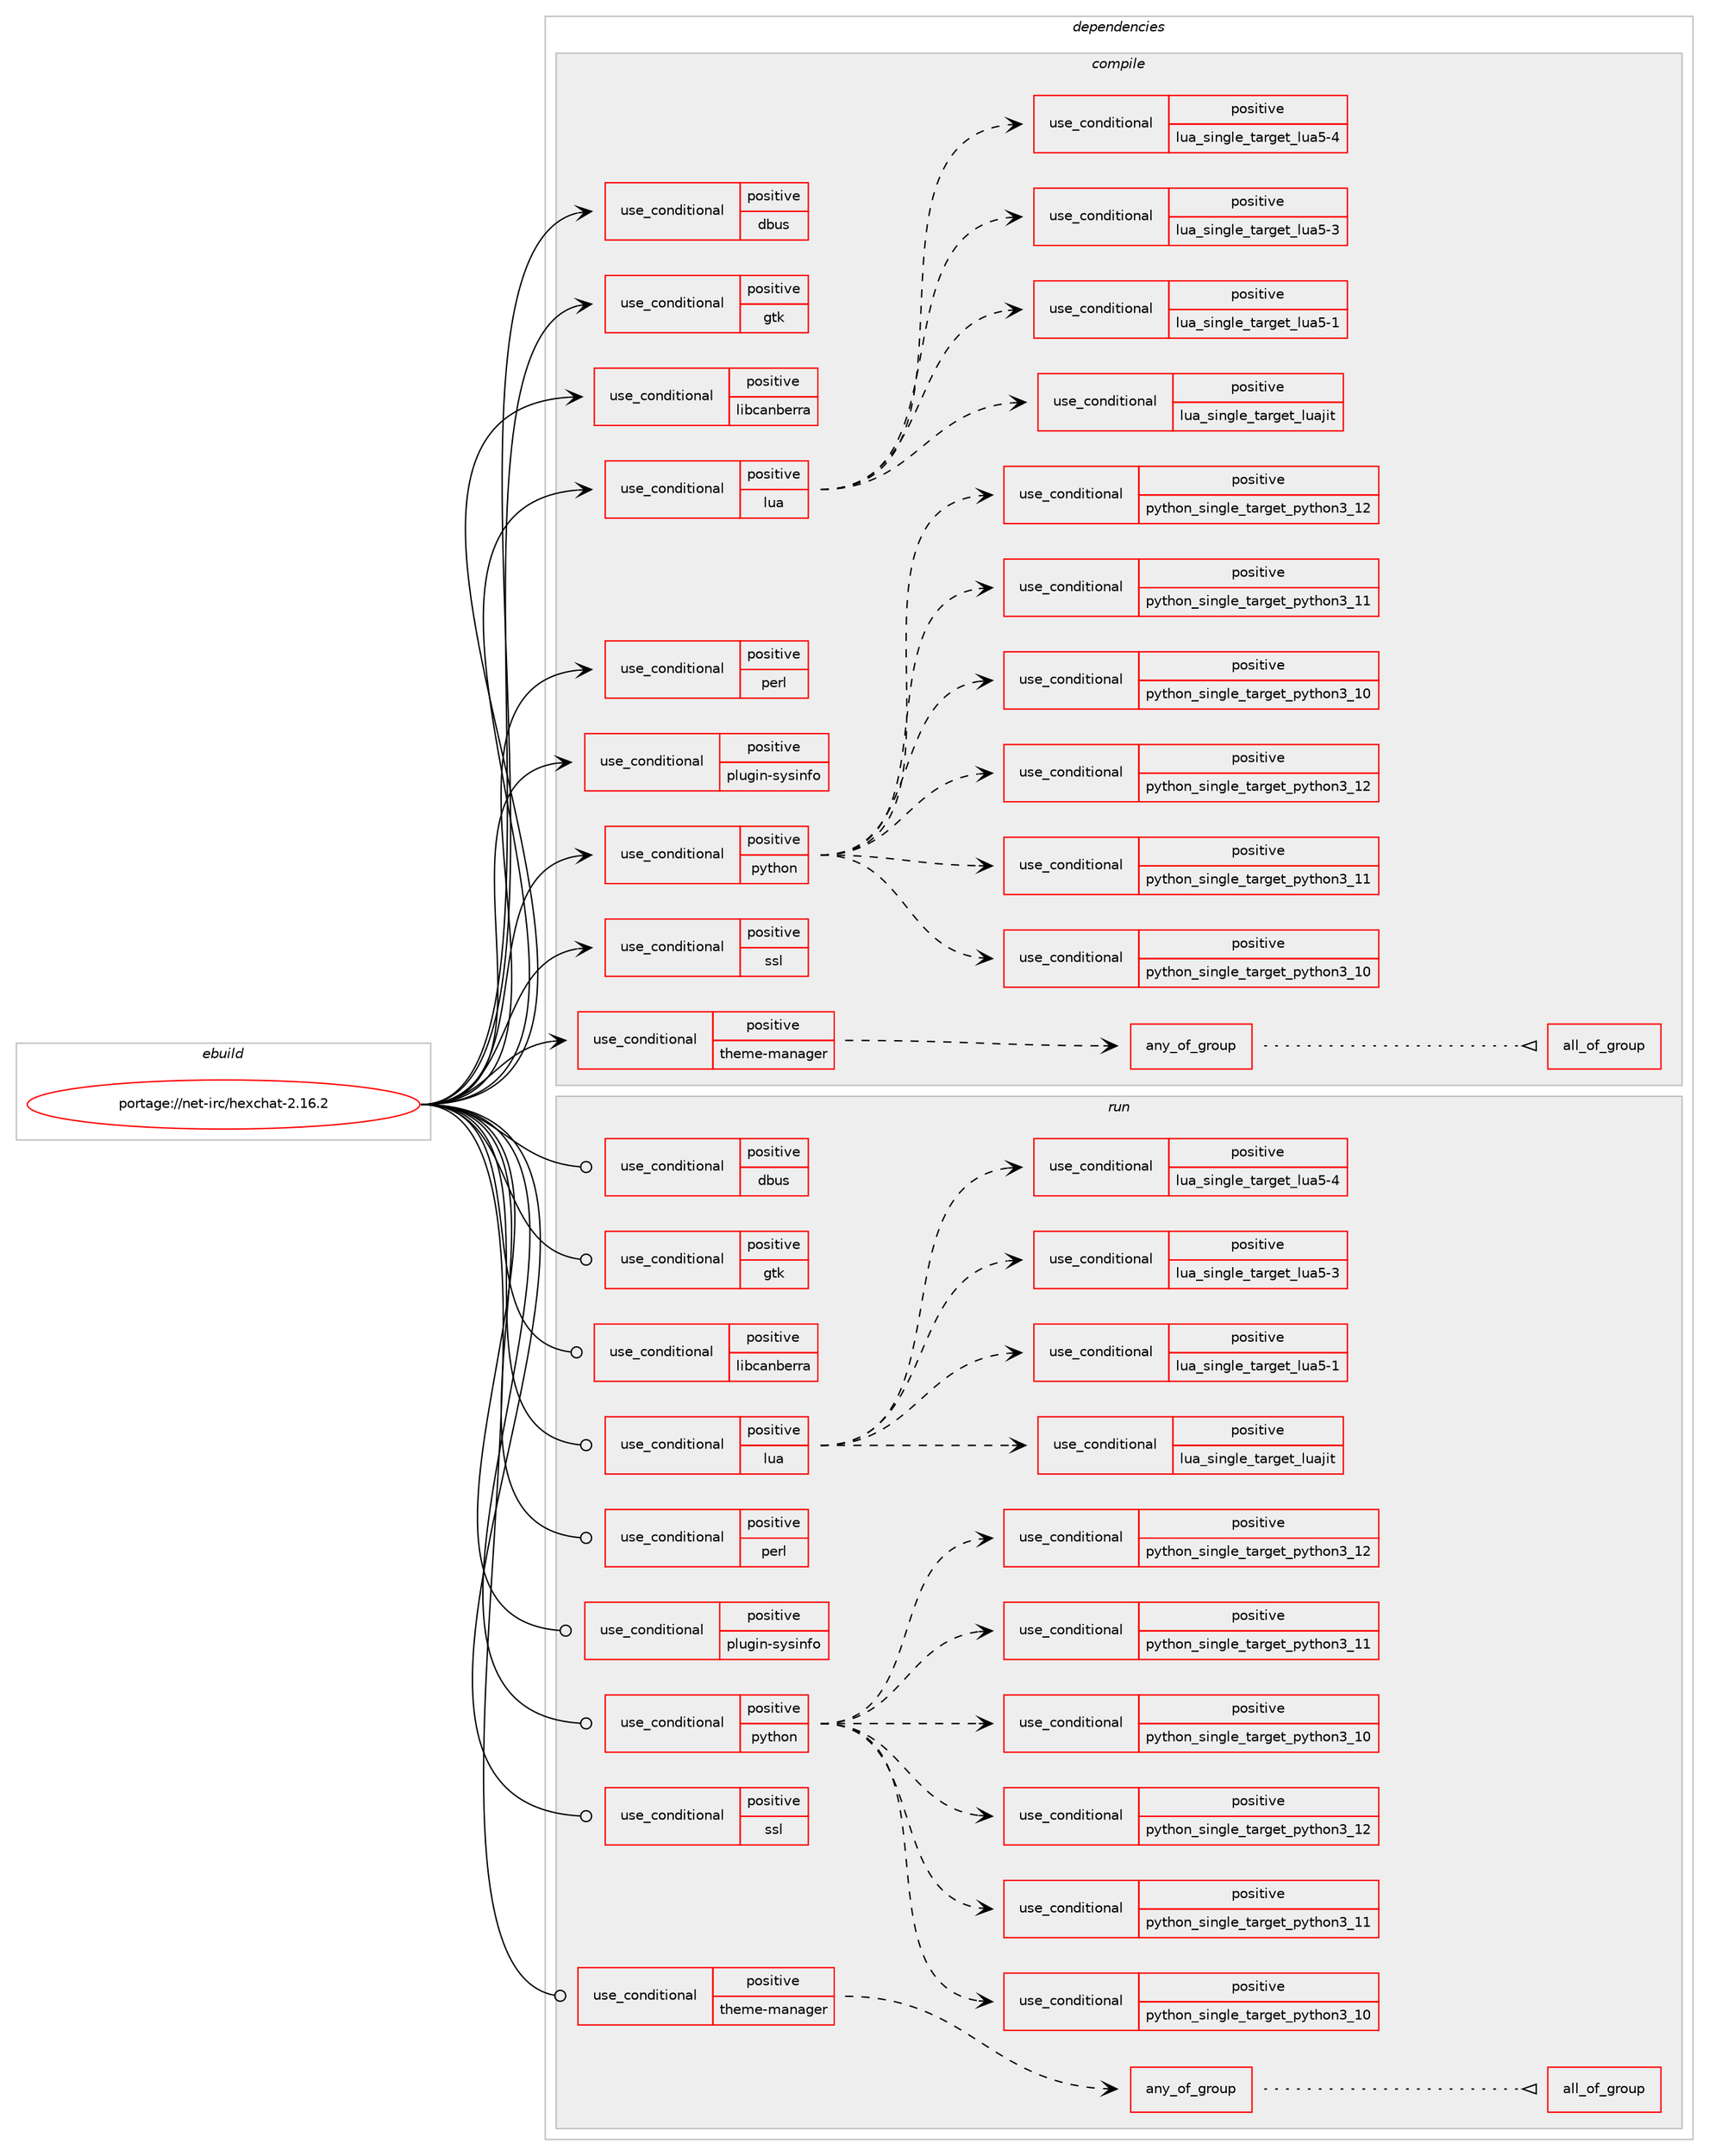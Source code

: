 digraph prolog {

# *************
# Graph options
# *************

newrank=true;
concentrate=true;
compound=true;
graph [rankdir=LR,fontname=Helvetica,fontsize=10,ranksep=1.5];#, ranksep=2.5, nodesep=0.2];
edge  [arrowhead=vee];
node  [fontname=Helvetica,fontsize=10];

# **********
# The ebuild
# **********

subgraph cluster_leftcol {
color=gray;
rank=same;
label=<<i>ebuild</i>>;
id [label="portage://net-irc/hexchat-2.16.2", color=red, width=4, href="../net-irc/hexchat-2.16.2.svg"];
}

# ****************
# The dependencies
# ****************

subgraph cluster_midcol {
color=gray;
label=<<i>dependencies</i>>;
subgraph cluster_compile {
fillcolor="#eeeeee";
style=filled;
label=<<i>compile</i>>;
subgraph cond89898 {
dependency181147 [label=<<TABLE BORDER="0" CELLBORDER="1" CELLSPACING="0" CELLPADDING="4"><TR><TD ROWSPAN="3" CELLPADDING="10">use_conditional</TD></TR><TR><TD>positive</TD></TR><TR><TD>dbus</TD></TR></TABLE>>, shape=none, color=red];
# *** BEGIN UNKNOWN DEPENDENCY TYPE (TODO) ***
# dependency181147 -> package_dependency(portage://net-irc/hexchat-2.16.2,install,no,dev-libs,dbus-glib,none,[,,],[],[])
# *** END UNKNOWN DEPENDENCY TYPE (TODO) ***

}
id:e -> dependency181147:w [weight=20,style="solid",arrowhead="vee"];
subgraph cond89899 {
dependency181148 [label=<<TABLE BORDER="0" CELLBORDER="1" CELLSPACING="0" CELLPADDING="4"><TR><TD ROWSPAN="3" CELLPADDING="10">use_conditional</TD></TR><TR><TD>positive</TD></TR><TR><TD>gtk</TD></TR></TABLE>>, shape=none, color=red];
# *** BEGIN UNKNOWN DEPENDENCY TYPE (TODO) ***
# dependency181148 -> package_dependency(portage://net-irc/hexchat-2.16.2,install,no,x11-libs,gdk-pixbuf,none,[,,],[slot(2)],[])
# *** END UNKNOWN DEPENDENCY TYPE (TODO) ***

# *** BEGIN UNKNOWN DEPENDENCY TYPE (TODO) ***
# dependency181148 -> package_dependency(portage://net-irc/hexchat-2.16.2,install,no,x11-libs,gtk+,none,[,,],[slot(2)],[])
# *** END UNKNOWN DEPENDENCY TYPE (TODO) ***

# *** BEGIN UNKNOWN DEPENDENCY TYPE (TODO) ***
# dependency181148 -> package_dependency(portage://net-irc/hexchat-2.16.2,install,no,x11-libs,libX11,none,[,,],[],[])
# *** END UNKNOWN DEPENDENCY TYPE (TODO) ***

# *** BEGIN UNKNOWN DEPENDENCY TYPE (TODO) ***
# dependency181148 -> package_dependency(portage://net-irc/hexchat-2.16.2,install,no,x11-libs,pango,none,[,,],[],[])
# *** END UNKNOWN DEPENDENCY TYPE (TODO) ***

}
id:e -> dependency181148:w [weight=20,style="solid",arrowhead="vee"];
subgraph cond89900 {
dependency181149 [label=<<TABLE BORDER="0" CELLBORDER="1" CELLSPACING="0" CELLPADDING="4"><TR><TD ROWSPAN="3" CELLPADDING="10">use_conditional</TD></TR><TR><TD>positive</TD></TR><TR><TD>libcanberra</TD></TR></TABLE>>, shape=none, color=red];
# *** BEGIN UNKNOWN DEPENDENCY TYPE (TODO) ***
# dependency181149 -> package_dependency(portage://net-irc/hexchat-2.16.2,install,no,media-libs,libcanberra,none,[,,],[],[])
# *** END UNKNOWN DEPENDENCY TYPE (TODO) ***

}
id:e -> dependency181149:w [weight=20,style="solid",arrowhead="vee"];
subgraph cond89901 {
dependency181150 [label=<<TABLE BORDER="0" CELLBORDER="1" CELLSPACING="0" CELLPADDING="4"><TR><TD ROWSPAN="3" CELLPADDING="10">use_conditional</TD></TR><TR><TD>positive</TD></TR><TR><TD>lua</TD></TR></TABLE>>, shape=none, color=red];
subgraph cond89902 {
dependency181151 [label=<<TABLE BORDER="0" CELLBORDER="1" CELLSPACING="0" CELLPADDING="4"><TR><TD ROWSPAN="3" CELLPADDING="10">use_conditional</TD></TR><TR><TD>positive</TD></TR><TR><TD>lua_single_target_luajit</TD></TR></TABLE>>, shape=none, color=red];
# *** BEGIN UNKNOWN DEPENDENCY TYPE (TODO) ***
# dependency181151 -> package_dependency(portage://net-irc/hexchat-2.16.2,install,no,dev-lang,luajit,none,[,,],any_same_slot,[])
# *** END UNKNOWN DEPENDENCY TYPE (TODO) ***

}
dependency181150:e -> dependency181151:w [weight=20,style="dashed",arrowhead="vee"];
subgraph cond89903 {
dependency181152 [label=<<TABLE BORDER="0" CELLBORDER="1" CELLSPACING="0" CELLPADDING="4"><TR><TD ROWSPAN="3" CELLPADDING="10">use_conditional</TD></TR><TR><TD>positive</TD></TR><TR><TD>lua_single_target_lua5-1</TD></TR></TABLE>>, shape=none, color=red];
# *** BEGIN UNKNOWN DEPENDENCY TYPE (TODO) ***
# dependency181152 -> package_dependency(portage://net-irc/hexchat-2.16.2,install,no,dev-lang,lua,none,[,,],[slot(5.1)],[])
# *** END UNKNOWN DEPENDENCY TYPE (TODO) ***

}
dependency181150:e -> dependency181152:w [weight=20,style="dashed",arrowhead="vee"];
subgraph cond89904 {
dependency181153 [label=<<TABLE BORDER="0" CELLBORDER="1" CELLSPACING="0" CELLPADDING="4"><TR><TD ROWSPAN="3" CELLPADDING="10">use_conditional</TD></TR><TR><TD>positive</TD></TR><TR><TD>lua_single_target_lua5-3</TD></TR></TABLE>>, shape=none, color=red];
# *** BEGIN UNKNOWN DEPENDENCY TYPE (TODO) ***
# dependency181153 -> package_dependency(portage://net-irc/hexchat-2.16.2,install,no,dev-lang,lua,none,[,,],[slot(5.3)],[])
# *** END UNKNOWN DEPENDENCY TYPE (TODO) ***

}
dependency181150:e -> dependency181153:w [weight=20,style="dashed",arrowhead="vee"];
subgraph cond89905 {
dependency181154 [label=<<TABLE BORDER="0" CELLBORDER="1" CELLSPACING="0" CELLPADDING="4"><TR><TD ROWSPAN="3" CELLPADDING="10">use_conditional</TD></TR><TR><TD>positive</TD></TR><TR><TD>lua_single_target_lua5-4</TD></TR></TABLE>>, shape=none, color=red];
# *** BEGIN UNKNOWN DEPENDENCY TYPE (TODO) ***
# dependency181154 -> package_dependency(portage://net-irc/hexchat-2.16.2,install,no,dev-lang,lua,none,[,,],[slot(5.4)],[])
# *** END UNKNOWN DEPENDENCY TYPE (TODO) ***

}
dependency181150:e -> dependency181154:w [weight=20,style="dashed",arrowhead="vee"];
}
id:e -> dependency181150:w [weight=20,style="solid",arrowhead="vee"];
subgraph cond89906 {
dependency181155 [label=<<TABLE BORDER="0" CELLBORDER="1" CELLSPACING="0" CELLPADDING="4"><TR><TD ROWSPAN="3" CELLPADDING="10">use_conditional</TD></TR><TR><TD>positive</TD></TR><TR><TD>perl</TD></TR></TABLE>>, shape=none, color=red];
# *** BEGIN UNKNOWN DEPENDENCY TYPE (TODO) ***
# dependency181155 -> package_dependency(portage://net-irc/hexchat-2.16.2,install,no,dev-lang,perl,none,[,,],any_same_slot,[])
# *** END UNKNOWN DEPENDENCY TYPE (TODO) ***

}
id:e -> dependency181155:w [weight=20,style="solid",arrowhead="vee"];
subgraph cond89907 {
dependency181156 [label=<<TABLE BORDER="0" CELLBORDER="1" CELLSPACING="0" CELLPADDING="4"><TR><TD ROWSPAN="3" CELLPADDING="10">use_conditional</TD></TR><TR><TD>positive</TD></TR><TR><TD>plugin-sysinfo</TD></TR></TABLE>>, shape=none, color=red];
# *** BEGIN UNKNOWN DEPENDENCY TYPE (TODO) ***
# dependency181156 -> package_dependency(portage://net-irc/hexchat-2.16.2,install,no,sys-apps,pciutils,none,[,,],[],[])
# *** END UNKNOWN DEPENDENCY TYPE (TODO) ***

}
id:e -> dependency181156:w [weight=20,style="solid",arrowhead="vee"];
subgraph cond89908 {
dependency181157 [label=<<TABLE BORDER="0" CELLBORDER="1" CELLSPACING="0" CELLPADDING="4"><TR><TD ROWSPAN="3" CELLPADDING="10">use_conditional</TD></TR><TR><TD>positive</TD></TR><TR><TD>python</TD></TR></TABLE>>, shape=none, color=red];
subgraph cond89909 {
dependency181158 [label=<<TABLE BORDER="0" CELLBORDER="1" CELLSPACING="0" CELLPADDING="4"><TR><TD ROWSPAN="3" CELLPADDING="10">use_conditional</TD></TR><TR><TD>positive</TD></TR><TR><TD>python_single_target_python3_10</TD></TR></TABLE>>, shape=none, color=red];
# *** BEGIN UNKNOWN DEPENDENCY TYPE (TODO) ***
# dependency181158 -> package_dependency(portage://net-irc/hexchat-2.16.2,install,no,dev-lang,python,none,[,,],[slot(3.10)],[])
# *** END UNKNOWN DEPENDENCY TYPE (TODO) ***

}
dependency181157:e -> dependency181158:w [weight=20,style="dashed",arrowhead="vee"];
subgraph cond89910 {
dependency181159 [label=<<TABLE BORDER="0" CELLBORDER="1" CELLSPACING="0" CELLPADDING="4"><TR><TD ROWSPAN="3" CELLPADDING="10">use_conditional</TD></TR><TR><TD>positive</TD></TR><TR><TD>python_single_target_python3_11</TD></TR></TABLE>>, shape=none, color=red];
# *** BEGIN UNKNOWN DEPENDENCY TYPE (TODO) ***
# dependency181159 -> package_dependency(portage://net-irc/hexchat-2.16.2,install,no,dev-lang,python,none,[,,],[slot(3.11)],[])
# *** END UNKNOWN DEPENDENCY TYPE (TODO) ***

}
dependency181157:e -> dependency181159:w [weight=20,style="dashed",arrowhead="vee"];
subgraph cond89911 {
dependency181160 [label=<<TABLE BORDER="0" CELLBORDER="1" CELLSPACING="0" CELLPADDING="4"><TR><TD ROWSPAN="3" CELLPADDING="10">use_conditional</TD></TR><TR><TD>positive</TD></TR><TR><TD>python_single_target_python3_12</TD></TR></TABLE>>, shape=none, color=red];
# *** BEGIN UNKNOWN DEPENDENCY TYPE (TODO) ***
# dependency181160 -> package_dependency(portage://net-irc/hexchat-2.16.2,install,no,dev-lang,python,none,[,,],[slot(3.12)],[])
# *** END UNKNOWN DEPENDENCY TYPE (TODO) ***

}
dependency181157:e -> dependency181160:w [weight=20,style="dashed",arrowhead="vee"];
subgraph cond89912 {
dependency181161 [label=<<TABLE BORDER="0" CELLBORDER="1" CELLSPACING="0" CELLPADDING="4"><TR><TD ROWSPAN="3" CELLPADDING="10">use_conditional</TD></TR><TR><TD>positive</TD></TR><TR><TD>python_single_target_python3_10</TD></TR></TABLE>>, shape=none, color=red];
# *** BEGIN UNKNOWN DEPENDENCY TYPE (TODO) ***
# dependency181161 -> package_dependency(portage://net-irc/hexchat-2.16.2,install,no,dev-python,cffi,none,[,,],[],[use(enable(python_targets_python3_10),negative)])
# *** END UNKNOWN DEPENDENCY TYPE (TODO) ***

}
dependency181157:e -> dependency181161:w [weight=20,style="dashed",arrowhead="vee"];
subgraph cond89913 {
dependency181162 [label=<<TABLE BORDER="0" CELLBORDER="1" CELLSPACING="0" CELLPADDING="4"><TR><TD ROWSPAN="3" CELLPADDING="10">use_conditional</TD></TR><TR><TD>positive</TD></TR><TR><TD>python_single_target_python3_11</TD></TR></TABLE>>, shape=none, color=red];
# *** BEGIN UNKNOWN DEPENDENCY TYPE (TODO) ***
# dependency181162 -> package_dependency(portage://net-irc/hexchat-2.16.2,install,no,dev-python,cffi,none,[,,],[],[use(enable(python_targets_python3_11),negative)])
# *** END UNKNOWN DEPENDENCY TYPE (TODO) ***

}
dependency181157:e -> dependency181162:w [weight=20,style="dashed",arrowhead="vee"];
subgraph cond89914 {
dependency181163 [label=<<TABLE BORDER="0" CELLBORDER="1" CELLSPACING="0" CELLPADDING="4"><TR><TD ROWSPAN="3" CELLPADDING="10">use_conditional</TD></TR><TR><TD>positive</TD></TR><TR><TD>python_single_target_python3_12</TD></TR></TABLE>>, shape=none, color=red];
# *** BEGIN UNKNOWN DEPENDENCY TYPE (TODO) ***
# dependency181163 -> package_dependency(portage://net-irc/hexchat-2.16.2,install,no,dev-python,cffi,none,[,,],[],[use(enable(python_targets_python3_12),negative)])
# *** END UNKNOWN DEPENDENCY TYPE (TODO) ***

}
dependency181157:e -> dependency181163:w [weight=20,style="dashed",arrowhead="vee"];
}
id:e -> dependency181157:w [weight=20,style="solid",arrowhead="vee"];
subgraph cond89915 {
dependency181164 [label=<<TABLE BORDER="0" CELLBORDER="1" CELLSPACING="0" CELLPADDING="4"><TR><TD ROWSPAN="3" CELLPADDING="10">use_conditional</TD></TR><TR><TD>positive</TD></TR><TR><TD>ssl</TD></TR></TABLE>>, shape=none, color=red];
# *** BEGIN UNKNOWN DEPENDENCY TYPE (TODO) ***
# dependency181164 -> package_dependency(portage://net-irc/hexchat-2.16.2,install,no,dev-libs,openssl,none,[,,],[slot(0),equal],[])
# *** END UNKNOWN DEPENDENCY TYPE (TODO) ***

}
id:e -> dependency181164:w [weight=20,style="solid",arrowhead="vee"];
subgraph cond89916 {
dependency181165 [label=<<TABLE BORDER="0" CELLBORDER="1" CELLSPACING="0" CELLPADDING="4"><TR><TD ROWSPAN="3" CELLPADDING="10">use_conditional</TD></TR><TR><TD>positive</TD></TR><TR><TD>theme-manager</TD></TR></TABLE>>, shape=none, color=red];
subgraph any2392 {
dependency181166 [label=<<TABLE BORDER="0" CELLBORDER="1" CELLSPACING="0" CELLPADDING="4"><TR><TD CELLPADDING="10">any_of_group</TD></TR></TABLE>>, shape=none, color=red];subgraph all176 {
dependency181167 [label=<<TABLE BORDER="0" CELLBORDER="1" CELLSPACING="0" CELLPADDING="4"><TR><TD CELLPADDING="10">all_of_group</TD></TR></TABLE>>, shape=none, color=red];# *** BEGIN UNKNOWN DEPENDENCY TYPE (TODO) ***
# dependency181167 -> package_dependency(portage://net-irc/hexchat-2.16.2,install,no,dev-lang,mono,none,[,,],[],[use(enable(minimal),none)])
# *** END UNKNOWN DEPENDENCY TYPE (TODO) ***

# *** BEGIN UNKNOWN DEPENDENCY TYPE (TODO) ***
# dependency181167 -> package_dependency(portage://net-irc/hexchat-2.16.2,install,no,dev-dotnet,libgdiplus,none,[,,],[],[])
# *** END UNKNOWN DEPENDENCY TYPE (TODO) ***

}
dependency181166:e -> dependency181167:w [weight=20,style="dotted",arrowhead="oinv"];
# *** BEGIN UNKNOWN DEPENDENCY TYPE (TODO) ***
# dependency181166 -> package_dependency(portage://net-irc/hexchat-2.16.2,install,no,dev-lang,mono,none,[,,],[],[use(disable(minimal),none)])
# *** END UNKNOWN DEPENDENCY TYPE (TODO) ***

}
dependency181165:e -> dependency181166:w [weight=20,style="dashed",arrowhead="vee"];
}
id:e -> dependency181165:w [weight=20,style="solid",arrowhead="vee"];
# *** BEGIN UNKNOWN DEPENDENCY TYPE (TODO) ***
# id -> package_dependency(portage://net-irc/hexchat-2.16.2,install,no,dev-libs,glib,none,[,,],[slot(2)],[])
# *** END UNKNOWN DEPENDENCY TYPE (TODO) ***

# *** BEGIN UNKNOWN DEPENDENCY TYPE (TODO) ***
# id -> package_dependency(portage://net-irc/hexchat-2.16.2,install,no,dev-util,desktop-file-utils,none,[,,],[],[])
# *** END UNKNOWN DEPENDENCY TYPE (TODO) ***

# *** BEGIN UNKNOWN DEPENDENCY TYPE (TODO) ***
# id -> package_dependency(portage://net-irc/hexchat-2.16.2,install,no,x11-misc,shared-mime-info,none,[,,],[],[])
# *** END UNKNOWN DEPENDENCY TYPE (TODO) ***

}
subgraph cluster_compileandrun {
fillcolor="#eeeeee";
style=filled;
label=<<i>compile and run</i>>;
}
subgraph cluster_run {
fillcolor="#eeeeee";
style=filled;
label=<<i>run</i>>;
subgraph cond89917 {
dependency181168 [label=<<TABLE BORDER="0" CELLBORDER="1" CELLSPACING="0" CELLPADDING="4"><TR><TD ROWSPAN="3" CELLPADDING="10">use_conditional</TD></TR><TR><TD>positive</TD></TR><TR><TD>dbus</TD></TR></TABLE>>, shape=none, color=red];
# *** BEGIN UNKNOWN DEPENDENCY TYPE (TODO) ***
# dependency181168 -> package_dependency(portage://net-irc/hexchat-2.16.2,run,no,dev-libs,dbus-glib,none,[,,],[],[])
# *** END UNKNOWN DEPENDENCY TYPE (TODO) ***

}
id:e -> dependency181168:w [weight=20,style="solid",arrowhead="odot"];
subgraph cond89918 {
dependency181169 [label=<<TABLE BORDER="0" CELLBORDER="1" CELLSPACING="0" CELLPADDING="4"><TR><TD ROWSPAN="3" CELLPADDING="10">use_conditional</TD></TR><TR><TD>positive</TD></TR><TR><TD>gtk</TD></TR></TABLE>>, shape=none, color=red];
# *** BEGIN UNKNOWN DEPENDENCY TYPE (TODO) ***
# dependency181169 -> package_dependency(portage://net-irc/hexchat-2.16.2,run,no,x11-libs,gdk-pixbuf,none,[,,],[slot(2)],[])
# *** END UNKNOWN DEPENDENCY TYPE (TODO) ***

# *** BEGIN UNKNOWN DEPENDENCY TYPE (TODO) ***
# dependency181169 -> package_dependency(portage://net-irc/hexchat-2.16.2,run,no,x11-libs,gtk+,none,[,,],[slot(2)],[])
# *** END UNKNOWN DEPENDENCY TYPE (TODO) ***

# *** BEGIN UNKNOWN DEPENDENCY TYPE (TODO) ***
# dependency181169 -> package_dependency(portage://net-irc/hexchat-2.16.2,run,no,x11-libs,libX11,none,[,,],[],[])
# *** END UNKNOWN DEPENDENCY TYPE (TODO) ***

# *** BEGIN UNKNOWN DEPENDENCY TYPE (TODO) ***
# dependency181169 -> package_dependency(portage://net-irc/hexchat-2.16.2,run,no,x11-libs,pango,none,[,,],[],[])
# *** END UNKNOWN DEPENDENCY TYPE (TODO) ***

}
id:e -> dependency181169:w [weight=20,style="solid",arrowhead="odot"];
subgraph cond89919 {
dependency181170 [label=<<TABLE BORDER="0" CELLBORDER="1" CELLSPACING="0" CELLPADDING="4"><TR><TD ROWSPAN="3" CELLPADDING="10">use_conditional</TD></TR><TR><TD>positive</TD></TR><TR><TD>libcanberra</TD></TR></TABLE>>, shape=none, color=red];
# *** BEGIN UNKNOWN DEPENDENCY TYPE (TODO) ***
# dependency181170 -> package_dependency(portage://net-irc/hexchat-2.16.2,run,no,media-libs,libcanberra,none,[,,],[],[])
# *** END UNKNOWN DEPENDENCY TYPE (TODO) ***

}
id:e -> dependency181170:w [weight=20,style="solid",arrowhead="odot"];
subgraph cond89920 {
dependency181171 [label=<<TABLE BORDER="0" CELLBORDER="1" CELLSPACING="0" CELLPADDING="4"><TR><TD ROWSPAN="3" CELLPADDING="10">use_conditional</TD></TR><TR><TD>positive</TD></TR><TR><TD>lua</TD></TR></TABLE>>, shape=none, color=red];
subgraph cond89921 {
dependency181172 [label=<<TABLE BORDER="0" CELLBORDER="1" CELLSPACING="0" CELLPADDING="4"><TR><TD ROWSPAN="3" CELLPADDING="10">use_conditional</TD></TR><TR><TD>positive</TD></TR><TR><TD>lua_single_target_luajit</TD></TR></TABLE>>, shape=none, color=red];
# *** BEGIN UNKNOWN DEPENDENCY TYPE (TODO) ***
# dependency181172 -> package_dependency(portage://net-irc/hexchat-2.16.2,run,no,dev-lang,luajit,none,[,,],any_same_slot,[])
# *** END UNKNOWN DEPENDENCY TYPE (TODO) ***

}
dependency181171:e -> dependency181172:w [weight=20,style="dashed",arrowhead="vee"];
subgraph cond89922 {
dependency181173 [label=<<TABLE BORDER="0" CELLBORDER="1" CELLSPACING="0" CELLPADDING="4"><TR><TD ROWSPAN="3" CELLPADDING="10">use_conditional</TD></TR><TR><TD>positive</TD></TR><TR><TD>lua_single_target_lua5-1</TD></TR></TABLE>>, shape=none, color=red];
# *** BEGIN UNKNOWN DEPENDENCY TYPE (TODO) ***
# dependency181173 -> package_dependency(portage://net-irc/hexchat-2.16.2,run,no,dev-lang,lua,none,[,,],[slot(5.1)],[])
# *** END UNKNOWN DEPENDENCY TYPE (TODO) ***

}
dependency181171:e -> dependency181173:w [weight=20,style="dashed",arrowhead="vee"];
subgraph cond89923 {
dependency181174 [label=<<TABLE BORDER="0" CELLBORDER="1" CELLSPACING="0" CELLPADDING="4"><TR><TD ROWSPAN="3" CELLPADDING="10">use_conditional</TD></TR><TR><TD>positive</TD></TR><TR><TD>lua_single_target_lua5-3</TD></TR></TABLE>>, shape=none, color=red];
# *** BEGIN UNKNOWN DEPENDENCY TYPE (TODO) ***
# dependency181174 -> package_dependency(portage://net-irc/hexchat-2.16.2,run,no,dev-lang,lua,none,[,,],[slot(5.3)],[])
# *** END UNKNOWN DEPENDENCY TYPE (TODO) ***

}
dependency181171:e -> dependency181174:w [weight=20,style="dashed",arrowhead="vee"];
subgraph cond89924 {
dependency181175 [label=<<TABLE BORDER="0" CELLBORDER="1" CELLSPACING="0" CELLPADDING="4"><TR><TD ROWSPAN="3" CELLPADDING="10">use_conditional</TD></TR><TR><TD>positive</TD></TR><TR><TD>lua_single_target_lua5-4</TD></TR></TABLE>>, shape=none, color=red];
# *** BEGIN UNKNOWN DEPENDENCY TYPE (TODO) ***
# dependency181175 -> package_dependency(portage://net-irc/hexchat-2.16.2,run,no,dev-lang,lua,none,[,,],[slot(5.4)],[])
# *** END UNKNOWN DEPENDENCY TYPE (TODO) ***

}
dependency181171:e -> dependency181175:w [weight=20,style="dashed",arrowhead="vee"];
}
id:e -> dependency181171:w [weight=20,style="solid",arrowhead="odot"];
subgraph cond89925 {
dependency181176 [label=<<TABLE BORDER="0" CELLBORDER="1" CELLSPACING="0" CELLPADDING="4"><TR><TD ROWSPAN="3" CELLPADDING="10">use_conditional</TD></TR><TR><TD>positive</TD></TR><TR><TD>perl</TD></TR></TABLE>>, shape=none, color=red];
# *** BEGIN UNKNOWN DEPENDENCY TYPE (TODO) ***
# dependency181176 -> package_dependency(portage://net-irc/hexchat-2.16.2,run,no,dev-lang,perl,none,[,,],any_same_slot,[])
# *** END UNKNOWN DEPENDENCY TYPE (TODO) ***

}
id:e -> dependency181176:w [weight=20,style="solid",arrowhead="odot"];
subgraph cond89926 {
dependency181177 [label=<<TABLE BORDER="0" CELLBORDER="1" CELLSPACING="0" CELLPADDING="4"><TR><TD ROWSPAN="3" CELLPADDING="10">use_conditional</TD></TR><TR><TD>positive</TD></TR><TR><TD>plugin-sysinfo</TD></TR></TABLE>>, shape=none, color=red];
# *** BEGIN UNKNOWN DEPENDENCY TYPE (TODO) ***
# dependency181177 -> package_dependency(portage://net-irc/hexchat-2.16.2,run,no,sys-apps,pciutils,none,[,,],[],[])
# *** END UNKNOWN DEPENDENCY TYPE (TODO) ***

}
id:e -> dependency181177:w [weight=20,style="solid",arrowhead="odot"];
subgraph cond89927 {
dependency181178 [label=<<TABLE BORDER="0" CELLBORDER="1" CELLSPACING="0" CELLPADDING="4"><TR><TD ROWSPAN="3" CELLPADDING="10">use_conditional</TD></TR><TR><TD>positive</TD></TR><TR><TD>python</TD></TR></TABLE>>, shape=none, color=red];
subgraph cond89928 {
dependency181179 [label=<<TABLE BORDER="0" CELLBORDER="1" CELLSPACING="0" CELLPADDING="4"><TR><TD ROWSPAN="3" CELLPADDING="10">use_conditional</TD></TR><TR><TD>positive</TD></TR><TR><TD>python_single_target_python3_10</TD></TR></TABLE>>, shape=none, color=red];
# *** BEGIN UNKNOWN DEPENDENCY TYPE (TODO) ***
# dependency181179 -> package_dependency(portage://net-irc/hexchat-2.16.2,run,no,dev-lang,python,none,[,,],[slot(3.10)],[])
# *** END UNKNOWN DEPENDENCY TYPE (TODO) ***

}
dependency181178:e -> dependency181179:w [weight=20,style="dashed",arrowhead="vee"];
subgraph cond89929 {
dependency181180 [label=<<TABLE BORDER="0" CELLBORDER="1" CELLSPACING="0" CELLPADDING="4"><TR><TD ROWSPAN="3" CELLPADDING="10">use_conditional</TD></TR><TR><TD>positive</TD></TR><TR><TD>python_single_target_python3_11</TD></TR></TABLE>>, shape=none, color=red];
# *** BEGIN UNKNOWN DEPENDENCY TYPE (TODO) ***
# dependency181180 -> package_dependency(portage://net-irc/hexchat-2.16.2,run,no,dev-lang,python,none,[,,],[slot(3.11)],[])
# *** END UNKNOWN DEPENDENCY TYPE (TODO) ***

}
dependency181178:e -> dependency181180:w [weight=20,style="dashed",arrowhead="vee"];
subgraph cond89930 {
dependency181181 [label=<<TABLE BORDER="0" CELLBORDER="1" CELLSPACING="0" CELLPADDING="4"><TR><TD ROWSPAN="3" CELLPADDING="10">use_conditional</TD></TR><TR><TD>positive</TD></TR><TR><TD>python_single_target_python3_12</TD></TR></TABLE>>, shape=none, color=red];
# *** BEGIN UNKNOWN DEPENDENCY TYPE (TODO) ***
# dependency181181 -> package_dependency(portage://net-irc/hexchat-2.16.2,run,no,dev-lang,python,none,[,,],[slot(3.12)],[])
# *** END UNKNOWN DEPENDENCY TYPE (TODO) ***

}
dependency181178:e -> dependency181181:w [weight=20,style="dashed",arrowhead="vee"];
subgraph cond89931 {
dependency181182 [label=<<TABLE BORDER="0" CELLBORDER="1" CELLSPACING="0" CELLPADDING="4"><TR><TD ROWSPAN="3" CELLPADDING="10">use_conditional</TD></TR><TR><TD>positive</TD></TR><TR><TD>python_single_target_python3_10</TD></TR></TABLE>>, shape=none, color=red];
# *** BEGIN UNKNOWN DEPENDENCY TYPE (TODO) ***
# dependency181182 -> package_dependency(portage://net-irc/hexchat-2.16.2,run,no,dev-python,cffi,none,[,,],[],[use(enable(python_targets_python3_10),negative)])
# *** END UNKNOWN DEPENDENCY TYPE (TODO) ***

}
dependency181178:e -> dependency181182:w [weight=20,style="dashed",arrowhead="vee"];
subgraph cond89932 {
dependency181183 [label=<<TABLE BORDER="0" CELLBORDER="1" CELLSPACING="0" CELLPADDING="4"><TR><TD ROWSPAN="3" CELLPADDING="10">use_conditional</TD></TR><TR><TD>positive</TD></TR><TR><TD>python_single_target_python3_11</TD></TR></TABLE>>, shape=none, color=red];
# *** BEGIN UNKNOWN DEPENDENCY TYPE (TODO) ***
# dependency181183 -> package_dependency(portage://net-irc/hexchat-2.16.2,run,no,dev-python,cffi,none,[,,],[],[use(enable(python_targets_python3_11),negative)])
# *** END UNKNOWN DEPENDENCY TYPE (TODO) ***

}
dependency181178:e -> dependency181183:w [weight=20,style="dashed",arrowhead="vee"];
subgraph cond89933 {
dependency181184 [label=<<TABLE BORDER="0" CELLBORDER="1" CELLSPACING="0" CELLPADDING="4"><TR><TD ROWSPAN="3" CELLPADDING="10">use_conditional</TD></TR><TR><TD>positive</TD></TR><TR><TD>python_single_target_python3_12</TD></TR></TABLE>>, shape=none, color=red];
# *** BEGIN UNKNOWN DEPENDENCY TYPE (TODO) ***
# dependency181184 -> package_dependency(portage://net-irc/hexchat-2.16.2,run,no,dev-python,cffi,none,[,,],[],[use(enable(python_targets_python3_12),negative)])
# *** END UNKNOWN DEPENDENCY TYPE (TODO) ***

}
dependency181178:e -> dependency181184:w [weight=20,style="dashed",arrowhead="vee"];
}
id:e -> dependency181178:w [weight=20,style="solid",arrowhead="odot"];
subgraph cond89934 {
dependency181185 [label=<<TABLE BORDER="0" CELLBORDER="1" CELLSPACING="0" CELLPADDING="4"><TR><TD ROWSPAN="3" CELLPADDING="10">use_conditional</TD></TR><TR><TD>positive</TD></TR><TR><TD>ssl</TD></TR></TABLE>>, shape=none, color=red];
# *** BEGIN UNKNOWN DEPENDENCY TYPE (TODO) ***
# dependency181185 -> package_dependency(portage://net-irc/hexchat-2.16.2,run,no,dev-libs,openssl,none,[,,],[slot(0),equal],[])
# *** END UNKNOWN DEPENDENCY TYPE (TODO) ***

}
id:e -> dependency181185:w [weight=20,style="solid",arrowhead="odot"];
subgraph cond89935 {
dependency181186 [label=<<TABLE BORDER="0" CELLBORDER="1" CELLSPACING="0" CELLPADDING="4"><TR><TD ROWSPAN="3" CELLPADDING="10">use_conditional</TD></TR><TR><TD>positive</TD></TR><TR><TD>theme-manager</TD></TR></TABLE>>, shape=none, color=red];
subgraph any2393 {
dependency181187 [label=<<TABLE BORDER="0" CELLBORDER="1" CELLSPACING="0" CELLPADDING="4"><TR><TD CELLPADDING="10">any_of_group</TD></TR></TABLE>>, shape=none, color=red];subgraph all177 {
dependency181188 [label=<<TABLE BORDER="0" CELLBORDER="1" CELLSPACING="0" CELLPADDING="4"><TR><TD CELLPADDING="10">all_of_group</TD></TR></TABLE>>, shape=none, color=red];# *** BEGIN UNKNOWN DEPENDENCY TYPE (TODO) ***
# dependency181188 -> package_dependency(portage://net-irc/hexchat-2.16.2,run,no,dev-lang,mono,none,[,,],[],[use(enable(minimal),none)])
# *** END UNKNOWN DEPENDENCY TYPE (TODO) ***

# *** BEGIN UNKNOWN DEPENDENCY TYPE (TODO) ***
# dependency181188 -> package_dependency(portage://net-irc/hexchat-2.16.2,run,no,dev-dotnet,libgdiplus,none,[,,],[],[])
# *** END UNKNOWN DEPENDENCY TYPE (TODO) ***

}
dependency181187:e -> dependency181188:w [weight=20,style="dotted",arrowhead="oinv"];
# *** BEGIN UNKNOWN DEPENDENCY TYPE (TODO) ***
# dependency181187 -> package_dependency(portage://net-irc/hexchat-2.16.2,run,no,dev-lang,mono,none,[,,],[],[use(disable(minimal),none)])
# *** END UNKNOWN DEPENDENCY TYPE (TODO) ***

}
dependency181186:e -> dependency181187:w [weight=20,style="dashed",arrowhead="vee"];
}
id:e -> dependency181186:w [weight=20,style="solid",arrowhead="odot"];
# *** BEGIN UNKNOWN DEPENDENCY TYPE (TODO) ***
# id -> package_dependency(portage://net-irc/hexchat-2.16.2,run,no,dev-libs,glib,none,[,,],[slot(2)],[])
# *** END UNKNOWN DEPENDENCY TYPE (TODO) ***

}
}

# **************
# The candidates
# **************

subgraph cluster_choices {
rank=same;
color=gray;
label=<<i>candidates</i>>;

}

}
